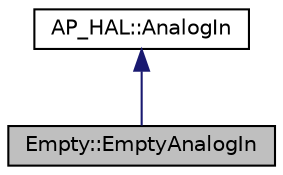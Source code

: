 digraph "Empty::EmptyAnalogIn"
{
 // INTERACTIVE_SVG=YES
  edge [fontname="Helvetica",fontsize="10",labelfontname="Helvetica",labelfontsize="10"];
  node [fontname="Helvetica",fontsize="10",shape=record];
  Node1 [label="Empty::EmptyAnalogIn",height=0.2,width=0.4,color="black", fillcolor="grey75", style="filled" fontcolor="black"];
  Node2 -> Node1 [dir="back",color="midnightblue",fontsize="10",style="solid",fontname="Helvetica"];
  Node2 [label="AP_HAL::AnalogIn",height=0.2,width=0.4,color="black", fillcolor="white", style="filled",URL="$classAP__HAL_1_1AnalogIn.html"];
}
